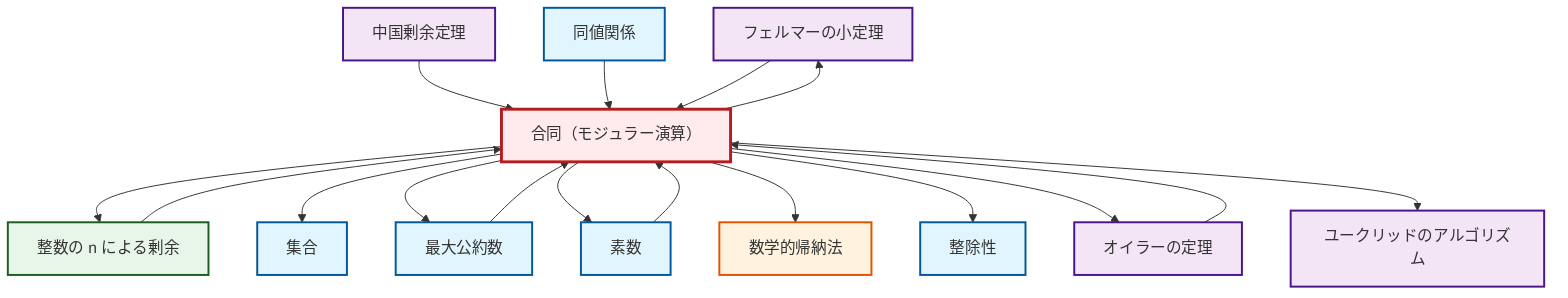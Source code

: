 graph TD
    classDef definition fill:#e1f5fe,stroke:#01579b,stroke-width:2px
    classDef theorem fill:#f3e5f5,stroke:#4a148c,stroke-width:2px
    classDef axiom fill:#fff3e0,stroke:#e65100,stroke-width:2px
    classDef example fill:#e8f5e9,stroke:#1b5e20,stroke-width:2px
    classDef current fill:#ffebee,stroke:#b71c1c,stroke-width:3px
    def-set["集合"]:::definition
    thm-fermat-little["フェルマーの小定理"]:::theorem
    def-gcd["最大公約数"]:::definition
    ex-quotient-integers-mod-n["整数の n による剰余"]:::example
    thm-chinese-remainder["中国剰余定理"]:::theorem
    def-equivalence-relation["同値関係"]:::definition
    def-divisibility["整除性"]:::definition
    def-congruence["合同（モジュラー演算）"]:::definition
    ax-induction["数学的帰納法"]:::axiom
    thm-euler["オイラーの定理"]:::theorem
    thm-euclidean-algorithm["ユークリッドのアルゴリズム"]:::theorem
    def-prime["素数"]:::definition
    def-congruence --> ex-quotient-integers-mod-n
    def-congruence --> def-set
    def-congruence --> thm-fermat-little
    thm-chinese-remainder --> def-congruence
    def-prime --> def-congruence
    ex-quotient-integers-mod-n --> def-congruence
    def-equivalence-relation --> def-congruence
    def-congruence --> def-gcd
    def-congruence --> def-prime
    def-congruence --> ax-induction
    def-gcd --> def-congruence
    def-congruence --> def-divisibility
    thm-fermat-little --> def-congruence
    def-congruence --> thm-euler
    def-congruence --> thm-euclidean-algorithm
    thm-euler --> def-congruence
    class def-congruence current